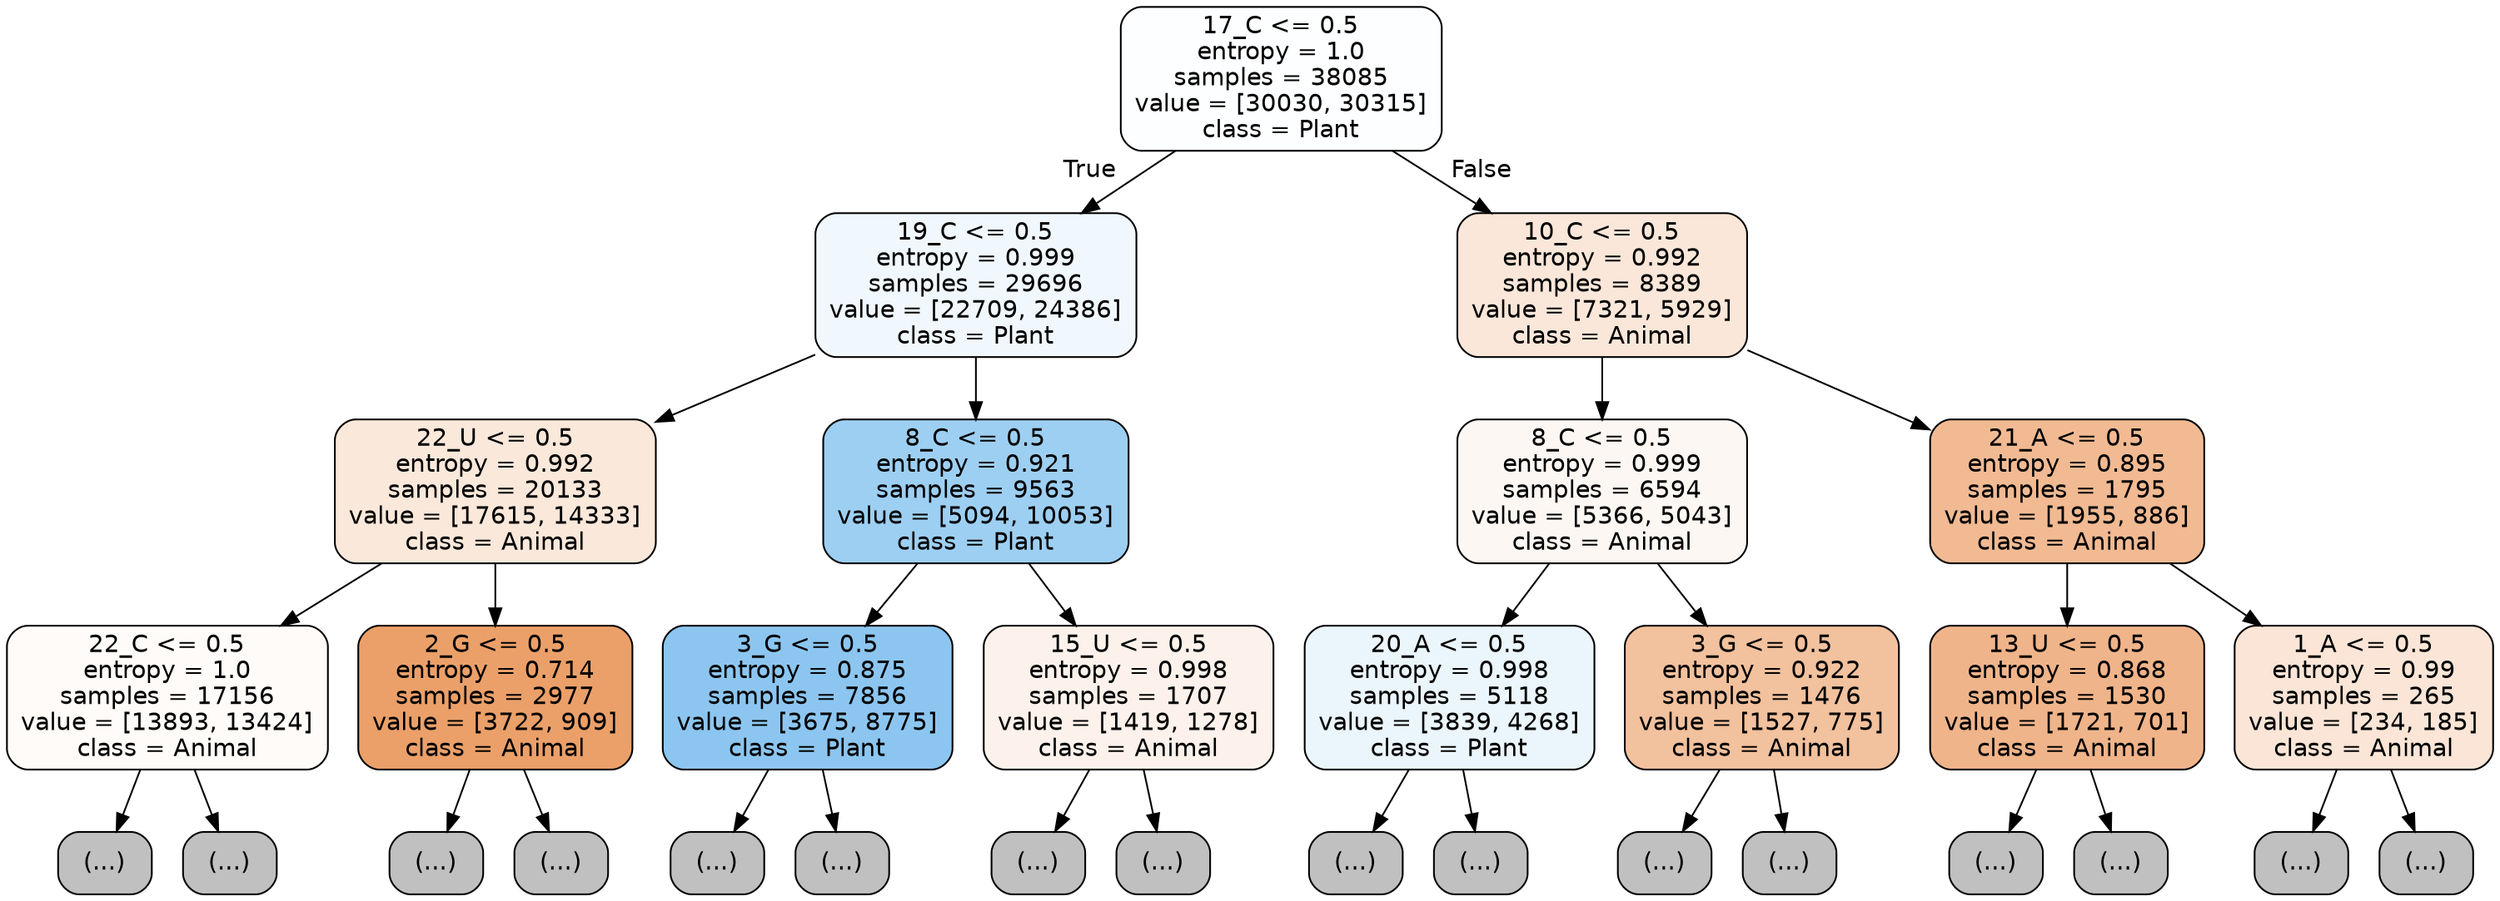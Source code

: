 digraph Tree {
node [shape=box, style="filled, rounded", color="black", fontname="helvetica"] ;
edge [fontname="helvetica"] ;
0 [label="17_C <= 0.5\nentropy = 1.0\nsamples = 38085\nvalue = [30030, 30315]\nclass = Plant", fillcolor="#fdfeff"] ;
1 [label="19_C <= 0.5\nentropy = 0.999\nsamples = 29696\nvalue = [22709, 24386]\nclass = Plant", fillcolor="#f1f8fd"] ;
0 -> 1 [labeldistance=2.5, labelangle=45, headlabel="True"] ;
2 [label="22_U <= 0.5\nentropy = 0.992\nsamples = 20133\nvalue = [17615, 14333]\nclass = Animal", fillcolor="#fae8da"] ;
1 -> 2 ;
3 [label="22_C <= 0.5\nentropy = 1.0\nsamples = 17156\nvalue = [13893, 13424]\nclass = Animal", fillcolor="#fefbf8"] ;
2 -> 3 ;
4 [label="(...)", fillcolor="#C0C0C0"] ;
3 -> 4 ;
7471 [label="(...)", fillcolor="#C0C0C0"] ;
3 -> 7471 ;
8530 [label="2_G <= 0.5\nentropy = 0.714\nsamples = 2977\nvalue = [3722, 909]\nclass = Animal", fillcolor="#eba069"] ;
2 -> 8530 ;
8531 [label="(...)", fillcolor="#C0C0C0"] ;
8530 -> 8531 ;
9372 [label="(...)", fillcolor="#C0C0C0"] ;
8530 -> 9372 ;
9689 [label="8_C <= 0.5\nentropy = 0.921\nsamples = 9563\nvalue = [5094, 10053]\nclass = Plant", fillcolor="#9dcff2"] ;
1 -> 9689 ;
9690 [label="3_G <= 0.5\nentropy = 0.875\nsamples = 7856\nvalue = [3675, 8775]\nclass = Plant", fillcolor="#8cc6f0"] ;
9689 -> 9690 ;
9691 [label="(...)", fillcolor="#C0C0C0"] ;
9690 -> 9691 ;
11402 [label="(...)", fillcolor="#C0C0C0"] ;
9690 -> 11402 ;
12145 [label="15_U <= 0.5\nentropy = 0.998\nsamples = 1707\nvalue = [1419, 1278]\nclass = Animal", fillcolor="#fcf2eb"] ;
9689 -> 12145 ;
12146 [label="(...)", fillcolor="#C0C0C0"] ;
12145 -> 12146 ;
12663 [label="(...)", fillcolor="#C0C0C0"] ;
12145 -> 12663 ;
12854 [label="10_C <= 0.5\nentropy = 0.992\nsamples = 8389\nvalue = [7321, 5929]\nclass = Animal", fillcolor="#fae7d9"] ;
0 -> 12854 [labeldistance=2.5, labelangle=-45, headlabel="False"] ;
12855 [label="8_C <= 0.5\nentropy = 0.999\nsamples = 6594\nvalue = [5366, 5043]\nclass = Animal", fillcolor="#fdf7f3"] ;
12854 -> 12855 ;
12856 [label="20_A <= 0.5\nentropy = 0.998\nsamples = 5118\nvalue = [3839, 4268]\nclass = Plant", fillcolor="#ebf5fc"] ;
12855 -> 12856 ;
12857 [label="(...)", fillcolor="#C0C0C0"] ;
12856 -> 12857 ;
14582 [label="(...)", fillcolor="#C0C0C0"] ;
12856 -> 14582 ;
15113 [label="3_G <= 0.5\nentropy = 0.922\nsamples = 1476\nvalue = [1527, 775]\nclass = Animal", fillcolor="#f2c19d"] ;
12855 -> 15113 ;
15114 [label="(...)", fillcolor="#C0C0C0"] ;
15113 -> 15114 ;
15581 [label="(...)", fillcolor="#C0C0C0"] ;
15113 -> 15581 ;
15754 [label="21_A <= 0.5\nentropy = 0.895\nsamples = 1795\nvalue = [1955, 886]\nclass = Animal", fillcolor="#f1ba93"] ;
12854 -> 15754 ;
15755 [label="13_U <= 0.5\nentropy = 0.868\nsamples = 1530\nvalue = [1721, 701]\nclass = Animal", fillcolor="#f0b48a"] ;
15754 -> 15755 ;
15756 [label="(...)", fillcolor="#C0C0C0"] ;
15755 -> 15756 ;
16227 [label="(...)", fillcolor="#C0C0C0"] ;
15755 -> 16227 ;
16426 [label="1_A <= 0.5\nentropy = 0.99\nsamples = 265\nvalue = [234, 185]\nclass = Animal", fillcolor="#fae5d6"] ;
15754 -> 16426 ;
16427 [label="(...)", fillcolor="#C0C0C0"] ;
16426 -> 16427 ;
16550 [label="(...)", fillcolor="#C0C0C0"] ;
16426 -> 16550 ;
}